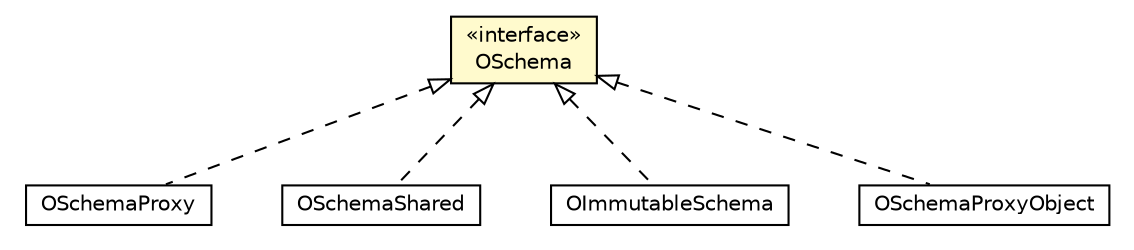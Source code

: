 #!/usr/local/bin/dot
#
# Class diagram 
# Generated by UMLGraph version R5_6-24-gf6e263 (http://www.umlgraph.org/)
#

digraph G {
	edge [fontname="Helvetica",fontsize=10,labelfontname="Helvetica",labelfontsize=10];
	node [fontname="Helvetica",fontsize=10,shape=plaintext];
	nodesep=0.25;
	ranksep=0.5;
	// com.orientechnologies.orient.core.metadata.schema.OSchemaProxy
	c3572982 [label=<<table title="com.orientechnologies.orient.core.metadata.schema.OSchemaProxy" border="0" cellborder="1" cellspacing="0" cellpadding="2" port="p" href="./OSchemaProxy.html">
		<tr><td><table border="0" cellspacing="0" cellpadding="1">
<tr><td align="center" balign="center"> OSchemaProxy </td></tr>
		</table></td></tr>
		</table>>, URL="./OSchemaProxy.html", fontname="Helvetica", fontcolor="black", fontsize=10.0];
	// com.orientechnologies.orient.core.metadata.schema.OSchema
	c3572985 [label=<<table title="com.orientechnologies.orient.core.metadata.schema.OSchema" border="0" cellborder="1" cellspacing="0" cellpadding="2" port="p" bgcolor="lemonChiffon" href="./OSchema.html">
		<tr><td><table border="0" cellspacing="0" cellpadding="1">
<tr><td align="center" balign="center"> &#171;interface&#187; </td></tr>
<tr><td align="center" balign="center"> OSchema </td></tr>
		</table></td></tr>
		</table>>, URL="./OSchema.html", fontname="Helvetica", fontcolor="black", fontsize=10.0];
	// com.orientechnologies.orient.core.metadata.schema.OSchemaShared
	c3572986 [label=<<table title="com.orientechnologies.orient.core.metadata.schema.OSchemaShared" border="0" cellborder="1" cellspacing="0" cellpadding="2" port="p" href="./OSchemaShared.html">
		<tr><td><table border="0" cellspacing="0" cellpadding="1">
<tr><td align="center" balign="center"> OSchemaShared </td></tr>
		</table></td></tr>
		</table>>, URL="./OSchemaShared.html", fontname="Helvetica", fontcolor="black", fontsize=10.0];
	// com.orientechnologies.orient.core.metadata.schema.OImmutableSchema
	c3572995 [label=<<table title="com.orientechnologies.orient.core.metadata.schema.OImmutableSchema" border="0" cellborder="1" cellspacing="0" cellpadding="2" port="p" href="./OImmutableSchema.html">
		<tr><td><table border="0" cellspacing="0" cellpadding="1">
<tr><td align="center" balign="center"> OImmutableSchema </td></tr>
		</table></td></tr>
		</table>>, URL="./OImmutableSchema.html", fontname="Helvetica", fontcolor="black", fontsize=10.0];
	// com.orientechnologies.orient.object.metadata.schema.OSchemaProxyObject
	c3574042 [label=<<table title="com.orientechnologies.orient.object.metadata.schema.OSchemaProxyObject" border="0" cellborder="1" cellspacing="0" cellpadding="2" port="p" href="../../../object/metadata/schema/OSchemaProxyObject.html">
		<tr><td><table border="0" cellspacing="0" cellpadding="1">
<tr><td align="center" balign="center"> OSchemaProxyObject </td></tr>
		</table></td></tr>
		</table>>, URL="../../../object/metadata/schema/OSchemaProxyObject.html", fontname="Helvetica", fontcolor="black", fontsize=10.0];
	//com.orientechnologies.orient.core.metadata.schema.OSchemaProxy implements com.orientechnologies.orient.core.metadata.schema.OSchema
	c3572985:p -> c3572982:p [dir=back,arrowtail=empty,style=dashed];
	//com.orientechnologies.orient.core.metadata.schema.OSchemaShared implements com.orientechnologies.orient.core.metadata.schema.OSchema
	c3572985:p -> c3572986:p [dir=back,arrowtail=empty,style=dashed];
	//com.orientechnologies.orient.core.metadata.schema.OImmutableSchema implements com.orientechnologies.orient.core.metadata.schema.OSchema
	c3572985:p -> c3572995:p [dir=back,arrowtail=empty,style=dashed];
	//com.orientechnologies.orient.object.metadata.schema.OSchemaProxyObject implements com.orientechnologies.orient.core.metadata.schema.OSchema
	c3572985:p -> c3574042:p [dir=back,arrowtail=empty,style=dashed];
}

